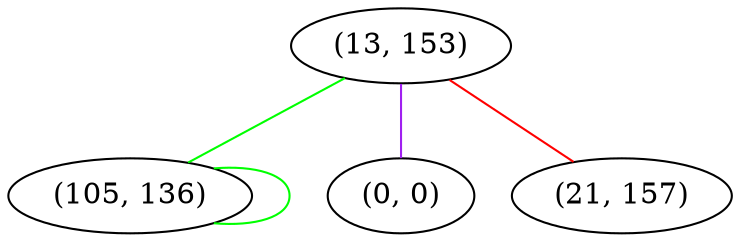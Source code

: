 graph "" {
"(13, 153)";
"(105, 136)";
"(0, 0)";
"(21, 157)";
"(13, 153)" -- "(105, 136)"  [color=green, key=0, weight=2];
"(13, 153)" -- "(0, 0)"  [color=purple, key=0, weight=4];
"(13, 153)" -- "(21, 157)"  [color=red, key=0, weight=1];
"(105, 136)" -- "(105, 136)"  [color=green, key=0, weight=2];
}
